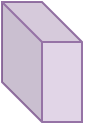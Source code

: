 <mxfile version="15.2.9" type="github">
  <diagram id="Ag_8VVEDBAMMKNga9vtT" name="Page-1">
    <mxGraphModel dx="782" dy="482" grid="1" gridSize="10" guides="1" tooltips="1" connect="1" arrows="1" fold="1" page="1" pageScale="1" pageWidth="827" pageHeight="1169" math="0" shadow="0">
      <root>
        <mxCell id="0" />
        <mxCell id="1" parent="0" />
        <mxCell id="9dDokOQjOpiiIYEoGyUm-1" value="" style="shape=cube;whiteSpace=wrap;html=1;boundedLbl=1;backgroundOutline=1;darkOpacity=0.05;darkOpacity2=0.1;fillColor=#e1d5e7;strokeColor=#9673a6;" vertex="1" parent="1">
          <mxGeometry x="130" y="270" width="40" height="60" as="geometry" />
        </mxCell>
      </root>
    </mxGraphModel>
  </diagram>
</mxfile>
